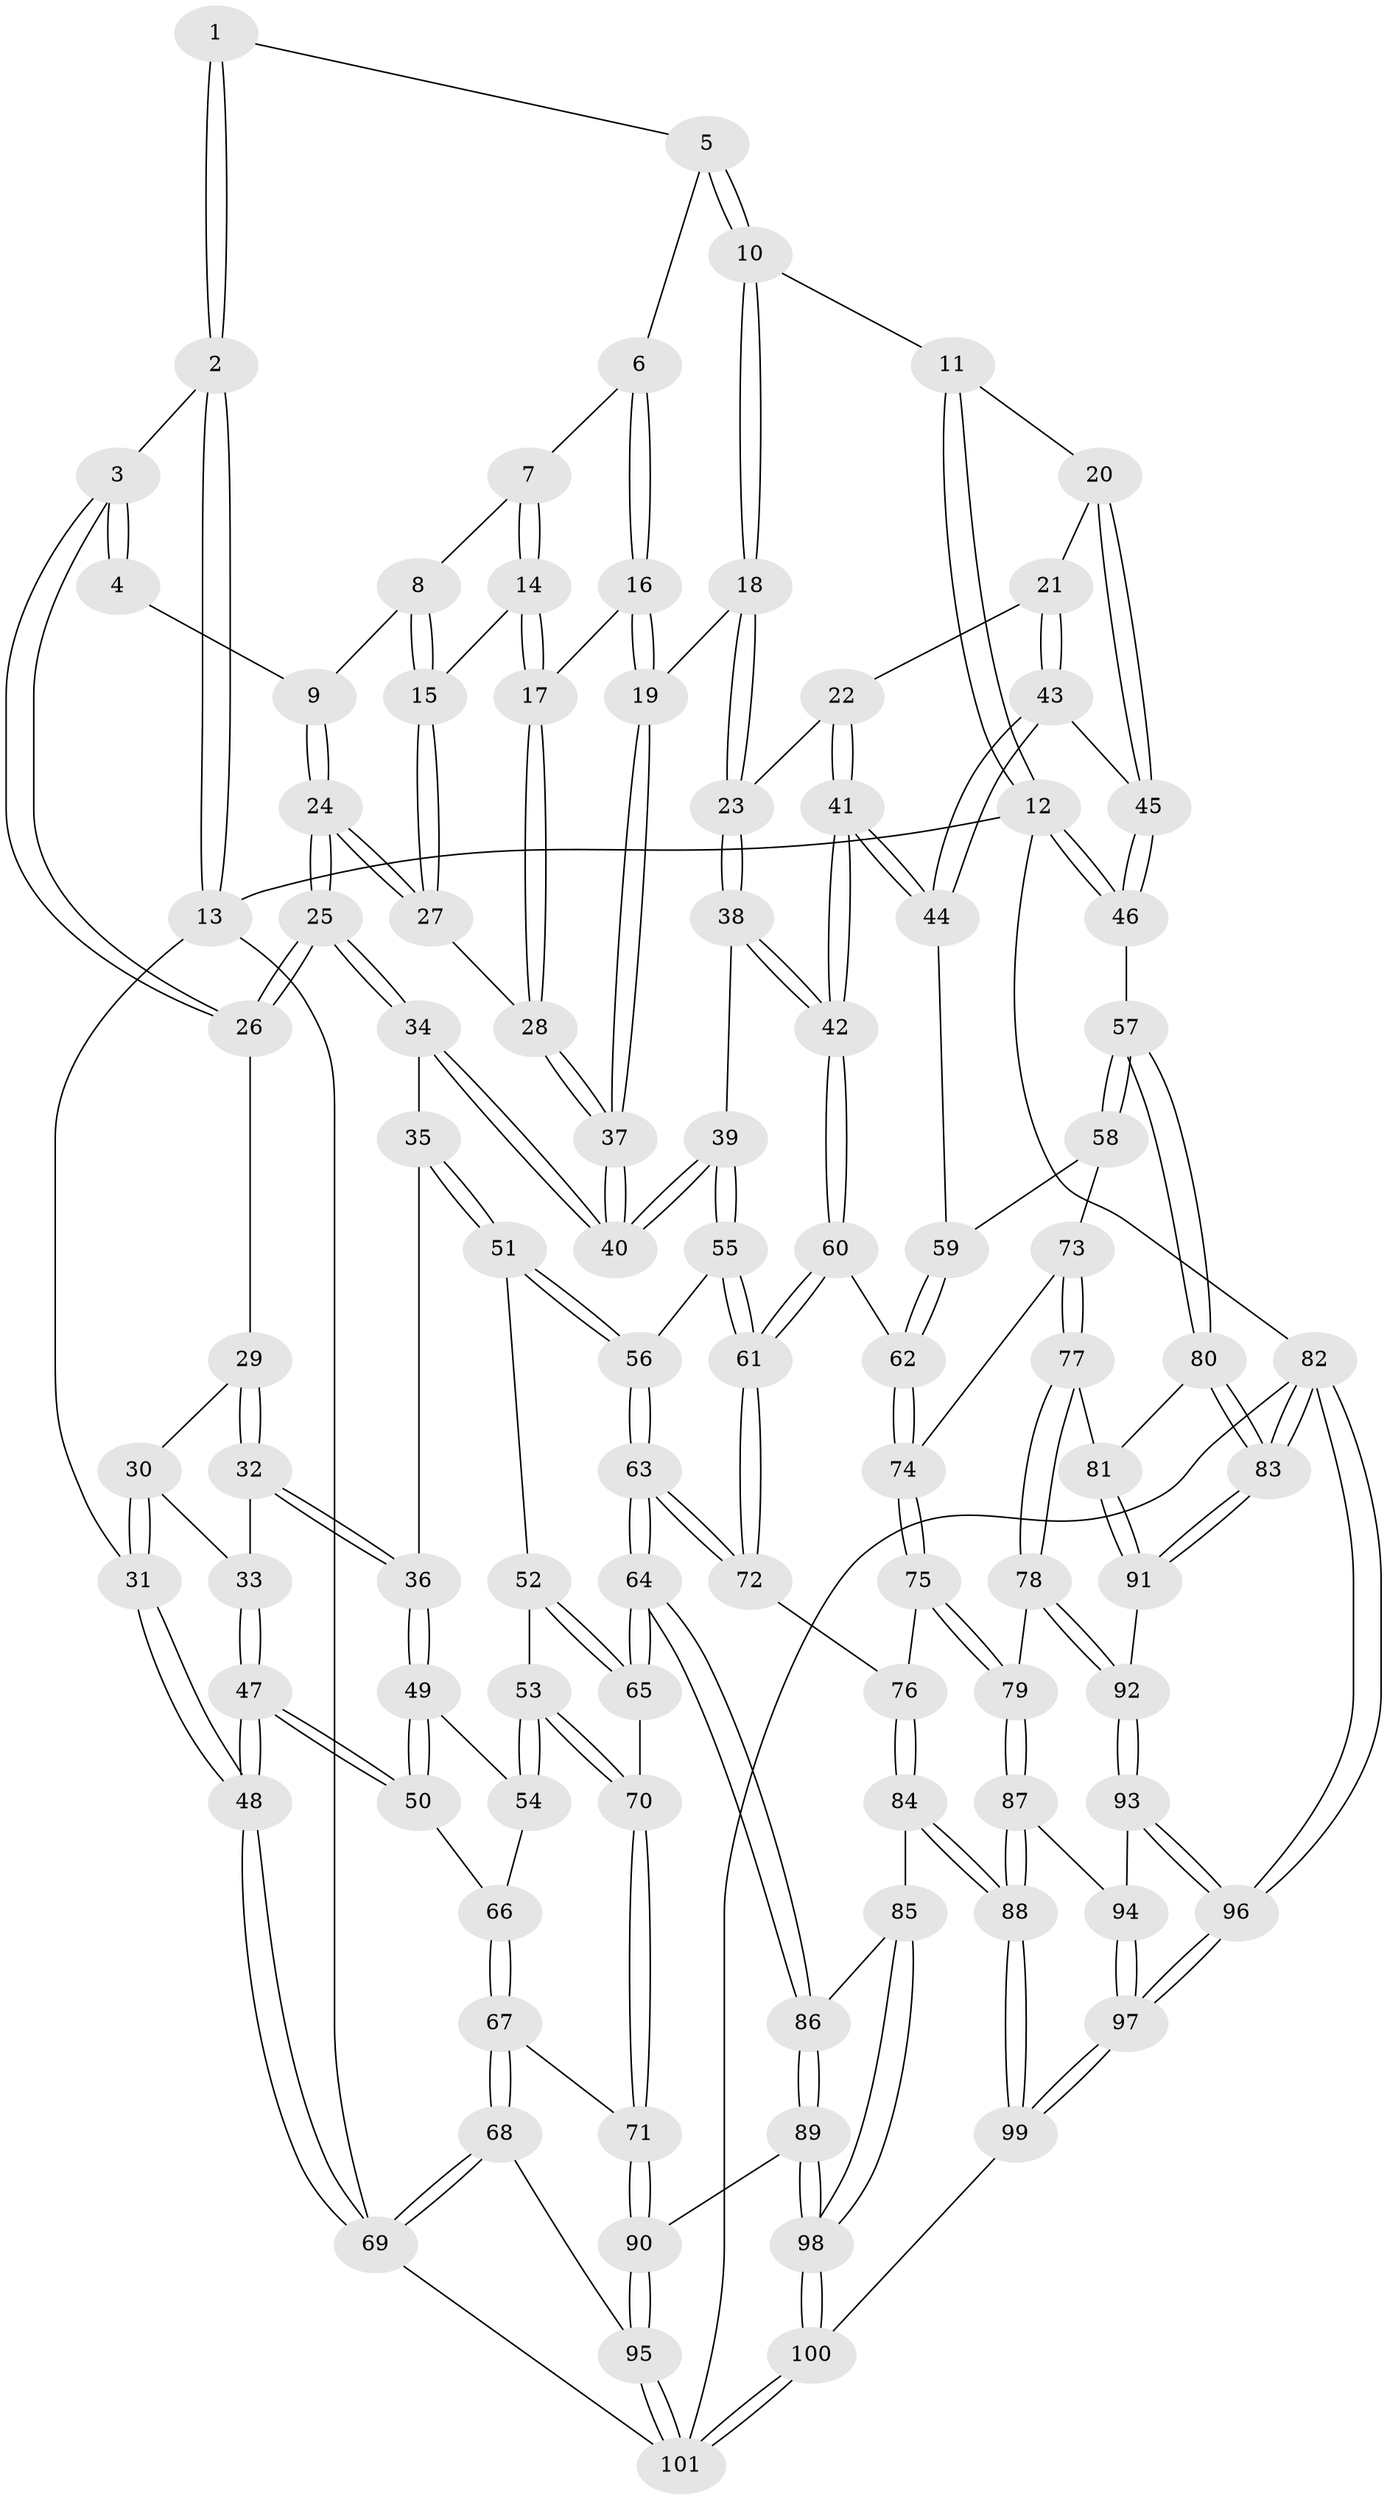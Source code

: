 // Generated by graph-tools (version 1.1) at 2025/11/02/21/25 10:11:13]
// undirected, 101 vertices, 249 edges
graph export_dot {
graph [start="1"]
  node [color=gray90,style=filled];
  1 [pos="+0.28723146351282586+0"];
  2 [pos="+0+0"];
  3 [pos="+0.15757282853049615+0.08037062174255283"];
  4 [pos="+0.2580576405638558+0.04382702365804497"];
  5 [pos="+0.5091856436817653+0"];
  6 [pos="+0.49080402567109466+0"];
  7 [pos="+0.4522277446878157+0"];
  8 [pos="+0.3390142025171215+0.045102585574255866"];
  9 [pos="+0.2992328043523078+0.07253057097045898"];
  10 [pos="+0.7048701729436185+0"];
  11 [pos="+0.7761507965738775+0"];
  12 [pos="+1+0"];
  13 [pos="+0+0"];
  14 [pos="+0.41634954993109996+0.07206203225794228"];
  15 [pos="+0.3702532547497952+0.10490585658355388"];
  16 [pos="+0.5226862807013559+0.13192003624386803"];
  17 [pos="+0.4377052559140981+0.17668512919904564"];
  18 [pos="+0.6199282736316323+0.1836752403883139"];
  19 [pos="+0.599955558080083+0.18073050352011083"];
  20 [pos="+0.8553536605255986+0.14249521447115587"];
  21 [pos="+0.7428599880377822+0.19403607627482058"];
  22 [pos="+0.6827553527123317+0.2065700776098003"];
  23 [pos="+0.6248194052630451+0.18807503424435718"];
  24 [pos="+0.30803112305186503+0.18664288914953212"];
  25 [pos="+0.3021629760766433+0.19254857379767057"];
  26 [pos="+0.1540134906313064+0.11908870106814505"];
  27 [pos="+0.3127430218405755+0.18523520956782966"];
  28 [pos="+0.436393792235309+0.17844567113054602"];
  29 [pos="+0.13013112304517402+0.14266625041095649"];
  30 [pos="+0+0.06810571831828417"];
  31 [pos="+0+0"];
  32 [pos="+0.0819555757764371+0.22377864976773731"];
  33 [pos="+0.07038718934620694+0.22611412773212375"];
  34 [pos="+0.28814300640043533+0.27271875973588244"];
  35 [pos="+0.21531092242277483+0.3350812509986877"];
  36 [pos="+0.2133042604994527+0.33497711371513145"];
  37 [pos="+0.47436166166348276+0.27750922210230955"];
  38 [pos="+0.5639052891244007+0.3700157838465335"];
  39 [pos="+0.46959651164328525+0.36597817418476525"];
  40 [pos="+0.46491423886059835+0.35692467463781496"];
  41 [pos="+0.682183907627043+0.423704721827215"];
  42 [pos="+0.6797861525911795+0.42582868923714723"];
  43 [pos="+0.7604945596362359+0.38731169389780196"];
  44 [pos="+0.7559242103855581+0.3939793731827231"];
  45 [pos="+0.9377169464421203+0.2205213883961141"];
  46 [pos="+1+0.3180781355441369"];
  47 [pos="+0+0.32714344297775994"];
  48 [pos="+0+0.32685166565933665"];
  49 [pos="+0.1239861646530287+0.4039253219995388"];
  50 [pos="+0+0.3337668733791605"];
  51 [pos="+0.2875164221949099+0.4731387536562749"];
  52 [pos="+0.2714920734947208+0.4866447178032747"];
  53 [pos="+0.16314166032013167+0.5368161777903641"];
  54 [pos="+0.11497609041337757+0.5126415210765518"];
  55 [pos="+0.45579704243639046+0.39518736254196346"];
  56 [pos="+0.3550914069707258+0.49047611333661273"];
  57 [pos="+1+0.428255854882299"];
  58 [pos="+1+0.46629940482948345"];
  59 [pos="+0.8478568708021234+0.4399626026111888"];
  60 [pos="+0.6776870320479362+0.47549518255700557"];
  61 [pos="+0.5592947117151899+0.5978780289616105"];
  62 [pos="+0.7870223062632884+0.590428760116543"];
  63 [pos="+0.41931860402636695+0.6688862954662554"];
  64 [pos="+0.4110602473809912+0.6810860780961019"];
  65 [pos="+0.24637195175983276+0.6704363036986735"];
  66 [pos="+0.0850759012603944+0.5228072731745076"];
  67 [pos="+0+0.7141578104423076"];
  68 [pos="+0+0.7520811626161285"];
  69 [pos="+0+0.7512648417664717"];
  70 [pos="+0.18978415658620248+0.6818768987432234"];
  71 [pos="+0.14360475749388152+0.7268736839418073"];
  72 [pos="+0.5472648055760281+0.6259329547572876"];
  73 [pos="+0.8200791644651518+0.6039012818549524"];
  74 [pos="+0.7885129185479777+0.5926835988605903"];
  75 [pos="+0.7082368473022574+0.672141158881745"];
  76 [pos="+0.5748299448046035+0.6493092906378489"];
  77 [pos="+0.8625198088188009+0.6846886028663444"];
  78 [pos="+0.8055382166232633+0.7526028540770019"];
  79 [pos="+0.7314170261477013+0.7715540071998666"];
  80 [pos="+1+0.5924455034863757"];
  81 [pos="+0.9345090706948304+0.7127543488768691"];
  82 [pos="+1+1"];
  83 [pos="+1+1"];
  84 [pos="+0.6447315667718517+0.8577995680177389"];
  85 [pos="+0.5234739047295001+0.8761223111431399"];
  86 [pos="+0.4112596025352927+0.7201410432209947"];
  87 [pos="+0.6740745566972033+0.8606461894863853"];
  88 [pos="+0.6637836646932974+0.8637496688461667"];
  89 [pos="+0.28578587678306544+0.8851745852324061"];
  90 [pos="+0.20380365463721475+0.8496252928063374"];
  91 [pos="+0.9260853658347347+0.85089318725885"];
  92 [pos="+0.8746774470597342+0.8586149147309349"];
  93 [pos="+0.8150774729959166+0.8994308264748042"];
  94 [pos="+0.782669728617235+0.902456676777911"];
  95 [pos="+0.0915988699769717+0.9476272141870806"];
  96 [pos="+1+1"];
  97 [pos="+0.7635080886103324+1"];
  98 [pos="+0.3789833107554067+1"];
  99 [pos="+0.6553197409595043+1"];
  100 [pos="+0.37586248673418904+1"];
  101 [pos="+0.1427699759480867+1"];
  1 -- 2;
  1 -- 2;
  1 -- 5;
  2 -- 3;
  2 -- 13;
  2 -- 13;
  3 -- 4;
  3 -- 4;
  3 -- 26;
  3 -- 26;
  4 -- 9;
  5 -- 6;
  5 -- 10;
  5 -- 10;
  6 -- 7;
  6 -- 16;
  6 -- 16;
  7 -- 8;
  7 -- 14;
  7 -- 14;
  8 -- 9;
  8 -- 15;
  8 -- 15;
  9 -- 24;
  9 -- 24;
  10 -- 11;
  10 -- 18;
  10 -- 18;
  11 -- 12;
  11 -- 12;
  11 -- 20;
  12 -- 13;
  12 -- 46;
  12 -- 46;
  12 -- 82;
  13 -- 31;
  13 -- 69;
  14 -- 15;
  14 -- 17;
  14 -- 17;
  15 -- 27;
  15 -- 27;
  16 -- 17;
  16 -- 19;
  16 -- 19;
  17 -- 28;
  17 -- 28;
  18 -- 19;
  18 -- 23;
  18 -- 23;
  19 -- 37;
  19 -- 37;
  20 -- 21;
  20 -- 45;
  20 -- 45;
  21 -- 22;
  21 -- 43;
  21 -- 43;
  22 -- 23;
  22 -- 41;
  22 -- 41;
  23 -- 38;
  23 -- 38;
  24 -- 25;
  24 -- 25;
  24 -- 27;
  24 -- 27;
  25 -- 26;
  25 -- 26;
  25 -- 34;
  25 -- 34;
  26 -- 29;
  27 -- 28;
  28 -- 37;
  28 -- 37;
  29 -- 30;
  29 -- 32;
  29 -- 32;
  30 -- 31;
  30 -- 31;
  30 -- 33;
  31 -- 48;
  31 -- 48;
  32 -- 33;
  32 -- 36;
  32 -- 36;
  33 -- 47;
  33 -- 47;
  34 -- 35;
  34 -- 40;
  34 -- 40;
  35 -- 36;
  35 -- 51;
  35 -- 51;
  36 -- 49;
  36 -- 49;
  37 -- 40;
  37 -- 40;
  38 -- 39;
  38 -- 42;
  38 -- 42;
  39 -- 40;
  39 -- 40;
  39 -- 55;
  39 -- 55;
  41 -- 42;
  41 -- 42;
  41 -- 44;
  41 -- 44;
  42 -- 60;
  42 -- 60;
  43 -- 44;
  43 -- 44;
  43 -- 45;
  44 -- 59;
  45 -- 46;
  45 -- 46;
  46 -- 57;
  47 -- 48;
  47 -- 48;
  47 -- 50;
  47 -- 50;
  48 -- 69;
  48 -- 69;
  49 -- 50;
  49 -- 50;
  49 -- 54;
  50 -- 66;
  51 -- 52;
  51 -- 56;
  51 -- 56;
  52 -- 53;
  52 -- 65;
  52 -- 65;
  53 -- 54;
  53 -- 54;
  53 -- 70;
  53 -- 70;
  54 -- 66;
  55 -- 56;
  55 -- 61;
  55 -- 61;
  56 -- 63;
  56 -- 63;
  57 -- 58;
  57 -- 58;
  57 -- 80;
  57 -- 80;
  58 -- 59;
  58 -- 73;
  59 -- 62;
  59 -- 62;
  60 -- 61;
  60 -- 61;
  60 -- 62;
  61 -- 72;
  61 -- 72;
  62 -- 74;
  62 -- 74;
  63 -- 64;
  63 -- 64;
  63 -- 72;
  63 -- 72;
  64 -- 65;
  64 -- 65;
  64 -- 86;
  64 -- 86;
  65 -- 70;
  66 -- 67;
  66 -- 67;
  67 -- 68;
  67 -- 68;
  67 -- 71;
  68 -- 69;
  68 -- 69;
  68 -- 95;
  69 -- 101;
  70 -- 71;
  70 -- 71;
  71 -- 90;
  71 -- 90;
  72 -- 76;
  73 -- 74;
  73 -- 77;
  73 -- 77;
  74 -- 75;
  74 -- 75;
  75 -- 76;
  75 -- 79;
  75 -- 79;
  76 -- 84;
  76 -- 84;
  77 -- 78;
  77 -- 78;
  77 -- 81;
  78 -- 79;
  78 -- 92;
  78 -- 92;
  79 -- 87;
  79 -- 87;
  80 -- 81;
  80 -- 83;
  80 -- 83;
  81 -- 91;
  81 -- 91;
  82 -- 83;
  82 -- 83;
  82 -- 96;
  82 -- 96;
  82 -- 101;
  83 -- 91;
  83 -- 91;
  84 -- 85;
  84 -- 88;
  84 -- 88;
  85 -- 86;
  85 -- 98;
  85 -- 98;
  86 -- 89;
  86 -- 89;
  87 -- 88;
  87 -- 88;
  87 -- 94;
  88 -- 99;
  88 -- 99;
  89 -- 90;
  89 -- 98;
  89 -- 98;
  90 -- 95;
  90 -- 95;
  91 -- 92;
  92 -- 93;
  92 -- 93;
  93 -- 94;
  93 -- 96;
  93 -- 96;
  94 -- 97;
  94 -- 97;
  95 -- 101;
  95 -- 101;
  96 -- 97;
  96 -- 97;
  97 -- 99;
  97 -- 99;
  98 -- 100;
  98 -- 100;
  99 -- 100;
  100 -- 101;
  100 -- 101;
}
